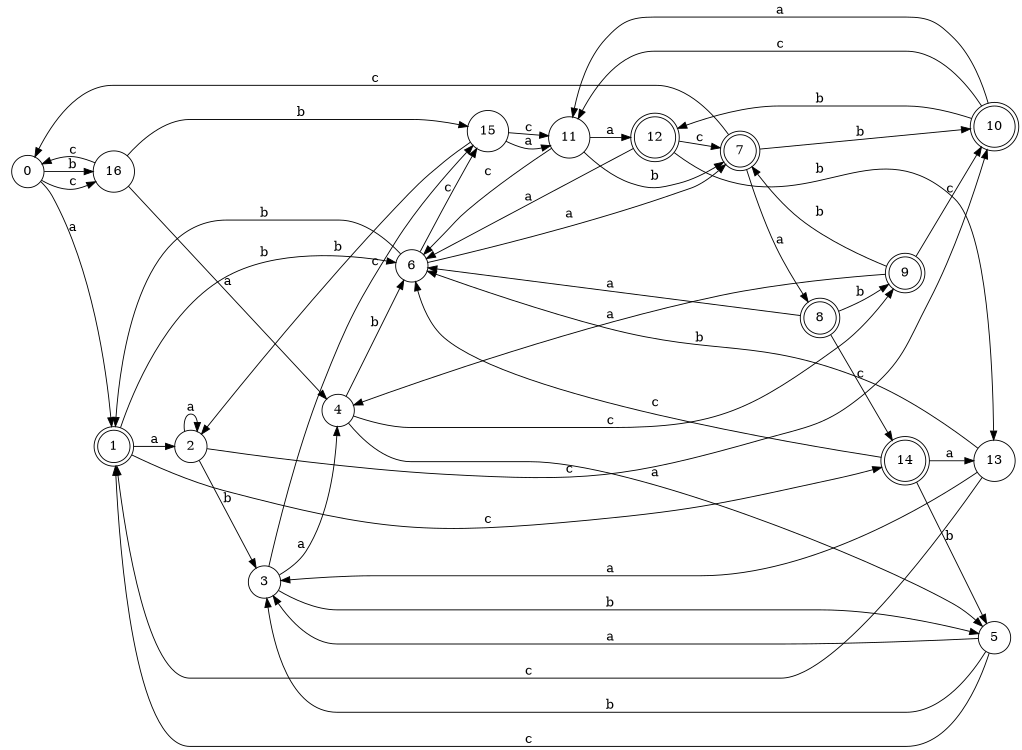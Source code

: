 digraph n14_2 {
__start0 [label="" shape="none"];

rankdir=LR;
size="8,5";

s0 [style="filled", color="black", fillcolor="white" shape="circle", label="0"];
s1 [style="rounded,filled", color="black", fillcolor="white" shape="doublecircle", label="1"];
s2 [style="filled", color="black", fillcolor="white" shape="circle", label="2"];
s3 [style="filled", color="black", fillcolor="white" shape="circle", label="3"];
s4 [style="filled", color="black", fillcolor="white" shape="circle", label="4"];
s5 [style="filled", color="black", fillcolor="white" shape="circle", label="5"];
s6 [style="filled", color="black", fillcolor="white" shape="circle", label="6"];
s7 [style="rounded,filled", color="black", fillcolor="white" shape="doublecircle", label="7"];
s8 [style="rounded,filled", color="black", fillcolor="white" shape="doublecircle", label="8"];
s9 [style="rounded,filled", color="black", fillcolor="white" shape="doublecircle", label="9"];
s10 [style="rounded,filled", color="black", fillcolor="white" shape="doublecircle", label="10"];
s11 [style="filled", color="black", fillcolor="white" shape="circle", label="11"];
s12 [style="rounded,filled", color="black", fillcolor="white" shape="doublecircle", label="12"];
s13 [style="filled", color="black", fillcolor="white" shape="circle", label="13"];
s14 [style="rounded,filled", color="black", fillcolor="white" shape="doublecircle", label="14"];
s15 [style="filled", color="black", fillcolor="white" shape="circle", label="15"];
s16 [style="filled", color="black", fillcolor="white" shape="circle", label="16"];
s0 -> s1 [label="a"];
s0 -> s16 [label="b"];
s0 -> s16 [label="c"];
s1 -> s2 [label="a"];
s1 -> s6 [label="b"];
s1 -> s14 [label="c"];
s2 -> s2 [label="a"];
s2 -> s3 [label="b"];
s2 -> s10 [label="c"];
s3 -> s4 [label="a"];
s3 -> s5 [label="b"];
s3 -> s15 [label="c"];
s4 -> s5 [label="a"];
s4 -> s6 [label="b"];
s4 -> s9 [label="c"];
s5 -> s3 [label="a"];
s5 -> s3 [label="b"];
s5 -> s1 [label="c"];
s6 -> s7 [label="a"];
s6 -> s1 [label="b"];
s6 -> s15 [label="c"];
s7 -> s8 [label="a"];
s7 -> s10 [label="b"];
s7 -> s0 [label="c"];
s8 -> s6 [label="a"];
s8 -> s9 [label="b"];
s8 -> s14 [label="c"];
s9 -> s4 [label="a"];
s9 -> s7 [label="b"];
s9 -> s10 [label="c"];
s10 -> s11 [label="a"];
s10 -> s12 [label="b"];
s10 -> s11 [label="c"];
s11 -> s12 [label="a"];
s11 -> s7 [label="b"];
s11 -> s6 [label="c"];
s12 -> s6 [label="a"];
s12 -> s13 [label="b"];
s12 -> s7 [label="c"];
s13 -> s3 [label="a"];
s13 -> s6 [label="b"];
s13 -> s1 [label="c"];
s14 -> s13 [label="a"];
s14 -> s5 [label="b"];
s14 -> s6 [label="c"];
s15 -> s11 [label="a"];
s15 -> s2 [label="b"];
s15 -> s11 [label="c"];
s16 -> s4 [label="a"];
s16 -> s15 [label="b"];
s16 -> s0 [label="c"];

}